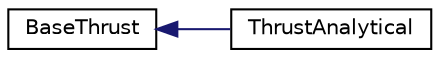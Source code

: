 digraph "Graphical Class Hierarchy"
{
  edge [fontname="Helvetica",fontsize="10",labelfontname="Helvetica",labelfontsize="10"];
  node [fontname="Helvetica",fontsize="10",shape=record];
  rankdir="LR";
  Node0 [label="BaseThrust",height=0.2,width=0.4,color="black", fillcolor="white", style="filled",URL="$group___engine.html#class_base_thrust"];
  Node0 -> Node1 [dir="back",color="midnightblue",fontsize="10",style="solid",fontname="Helvetica"];
  Node1 [label="ThrustAnalytical",height=0.2,width=0.4,color="black", fillcolor="white", style="filled",URL="$group___engine.html#class_thrust_analytical"];
}
